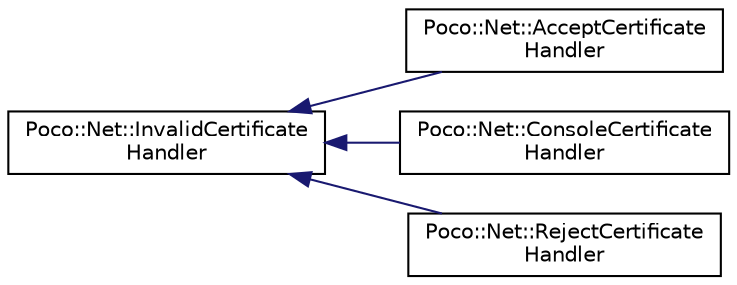 digraph "Graphical Class Hierarchy"
{
 // LATEX_PDF_SIZE
  edge [fontname="Helvetica",fontsize="10",labelfontname="Helvetica",labelfontsize="10"];
  node [fontname="Helvetica",fontsize="10",shape=record];
  rankdir="LR";
  Node0 [label="Poco::Net::InvalidCertificate\lHandler",height=0.2,width=0.4,color="black", fillcolor="white", style="filled",URL="$classPoco_1_1Net_1_1InvalidCertificateHandler.html",tooltip=" "];
  Node0 -> Node1 [dir="back",color="midnightblue",fontsize="10",style="solid",fontname="Helvetica"];
  Node1 [label="Poco::Net::AcceptCertificate\lHandler",height=0.2,width=0.4,color="black", fillcolor="white", style="filled",URL="$classPoco_1_1Net_1_1AcceptCertificateHandler.html",tooltip=" "];
  Node0 -> Node2 [dir="back",color="midnightblue",fontsize="10",style="solid",fontname="Helvetica"];
  Node2 [label="Poco::Net::ConsoleCertificate\lHandler",height=0.2,width=0.4,color="black", fillcolor="white", style="filled",URL="$classPoco_1_1Net_1_1ConsoleCertificateHandler.html",tooltip=" "];
  Node0 -> Node3 [dir="back",color="midnightblue",fontsize="10",style="solid",fontname="Helvetica"];
  Node3 [label="Poco::Net::RejectCertificate\lHandler",height=0.2,width=0.4,color="black", fillcolor="white", style="filled",URL="$classPoco_1_1Net_1_1RejectCertificateHandler.html",tooltip=" "];
}
